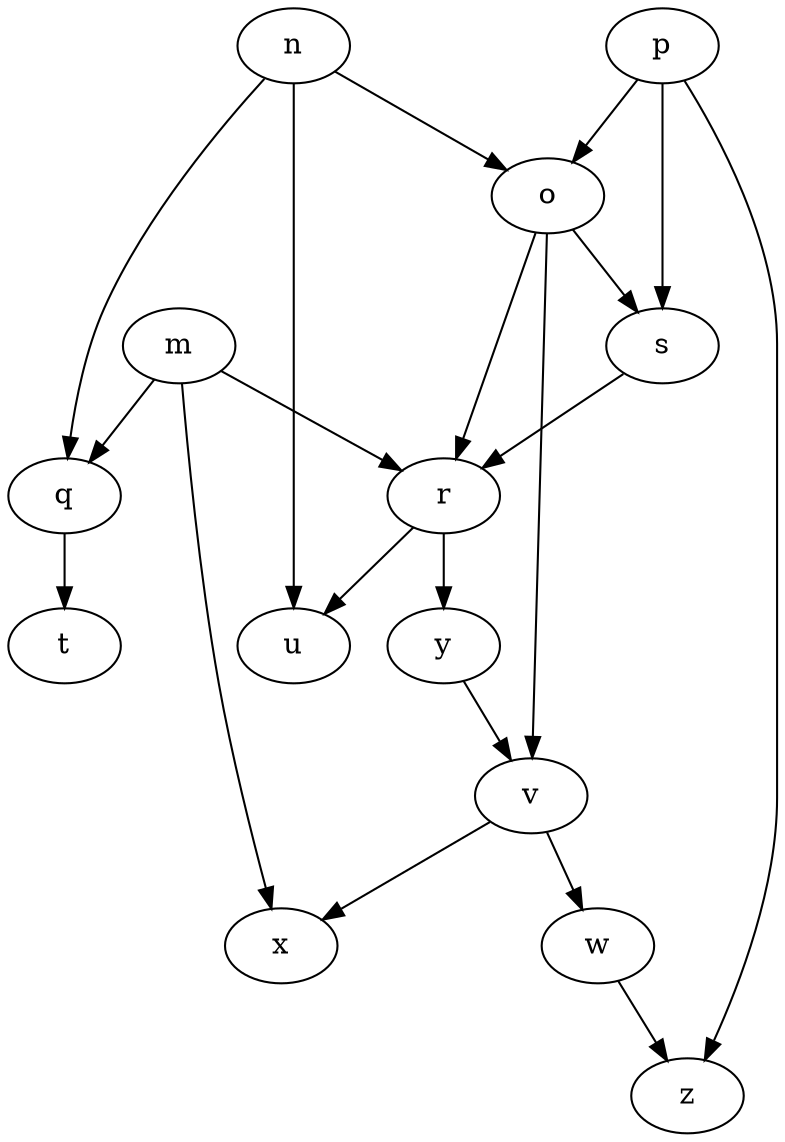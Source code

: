 digraph G {
m -> q
m -> x
m -> r
q -> t
n -> q
n -> u
n -> o
r -> u
r -> y
y -> v
o -> r
o -> v
o -> s
v -> x
v -> w
s -> r
p -> s
p -> o
p -> z
w -> z
}
